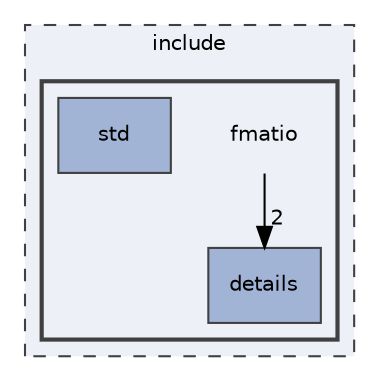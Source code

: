 digraph "include/fmatio"
{
 // LATEX_PDF_SIZE
  edge [fontname="Helvetica",fontsize="10",labelfontname="Helvetica",labelfontsize="10"];
  node [fontname="Helvetica",fontsize="10",shape=record];
  compound=true
  subgraph clusterdir_d44c64559bbebec7f509842c48db8b23 {
    graph [ bgcolor="#edf0f7", pencolor="grey25", style="filled,dashed,", label="include", fontname="Helvetica", fontsize="10", URL="dir_d44c64559bbebec7f509842c48db8b23.html"]
  subgraph clusterdir_5da136c88b575f522fc8a57bfffb7b19 {
    graph [ bgcolor="#edf0f7", pencolor="grey25", style="filled,bold,", label="", fontname="Helvetica", fontsize="10", URL="dir_5da136c88b575f522fc8a57bfffb7b19.html"]
    dir_5da136c88b575f522fc8a57bfffb7b19 [shape=plaintext, label="fmatio"];
  dir_9311315dac7143999c569b5b98dc70be [shape=box, label="details", style="filled,", fillcolor="#a2b4d6", color="grey25", URL="dir_9311315dac7143999c569b5b98dc70be.html"];
  dir_28ac07ec03ee8750fafc6e97978df47d [shape=box, label="std", style="filled,", fillcolor="#a2b4d6", color="grey25", URL="dir_28ac07ec03ee8750fafc6e97978df47d.html"];
  }
  }
  dir_5da136c88b575f522fc8a57bfffb7b19->dir_9311315dac7143999c569b5b98dc70be [headlabel="2", labeldistance=1.5 headhref="dir_000006_000005.html"];
}
